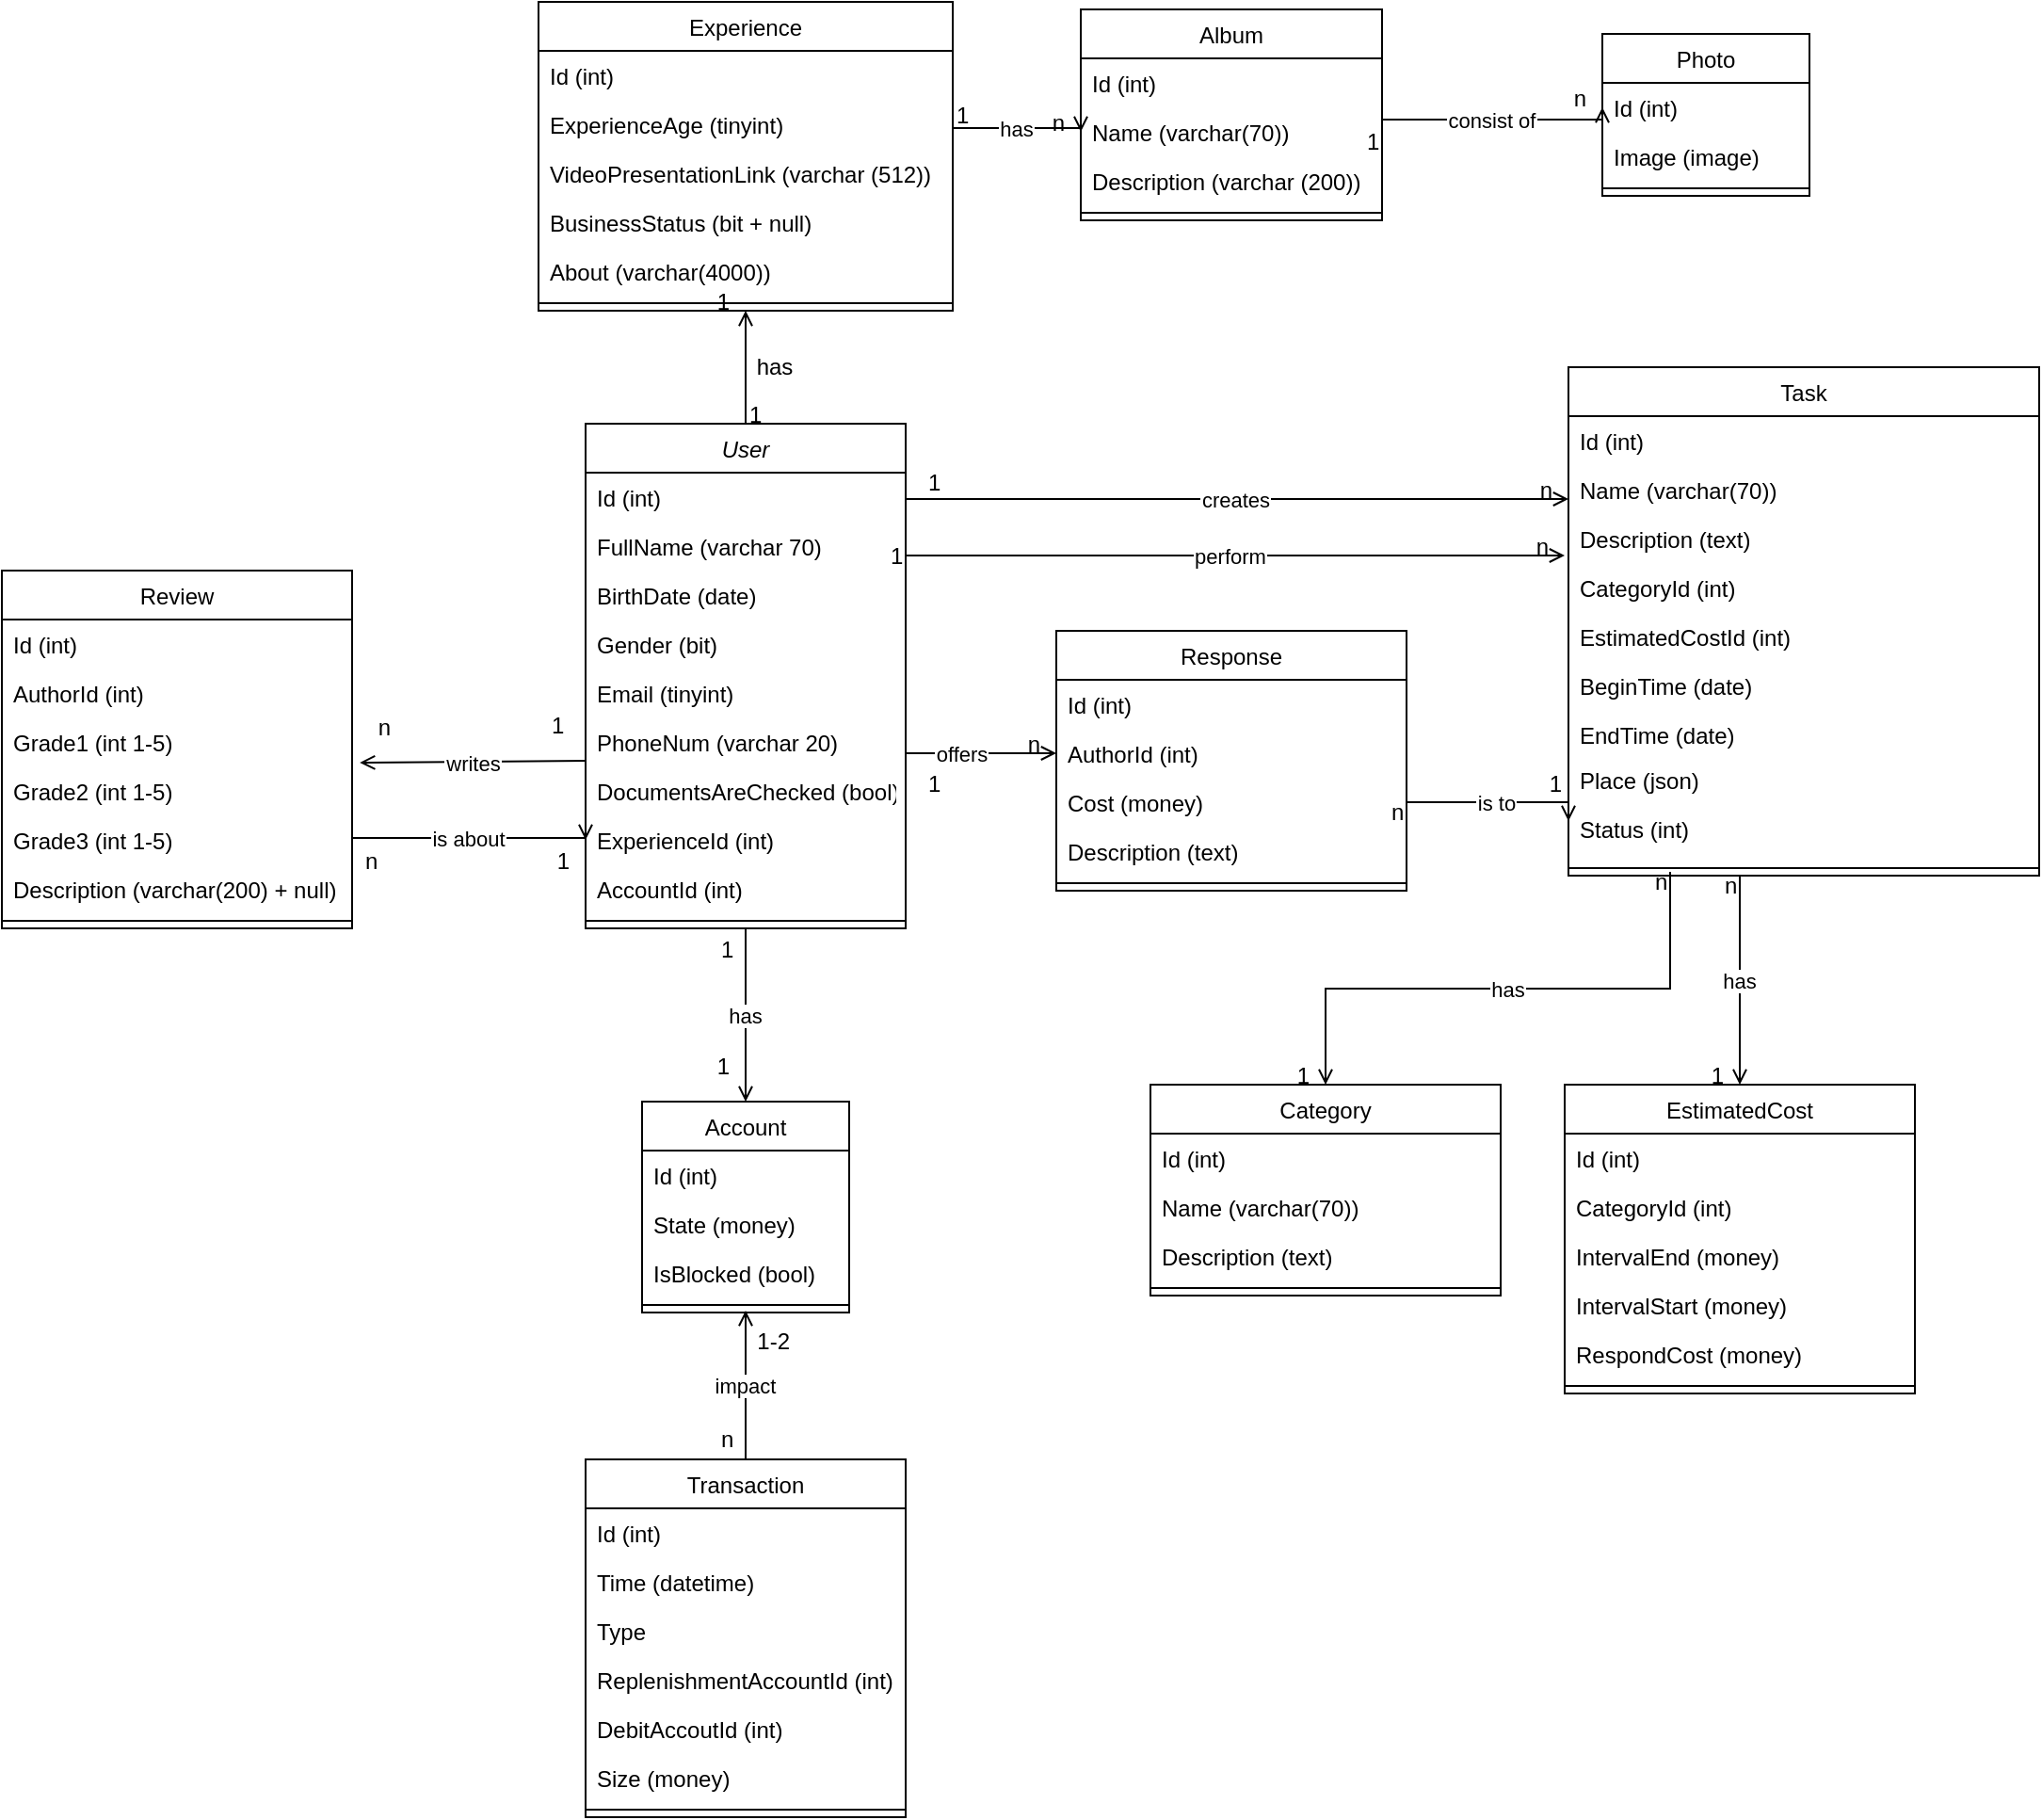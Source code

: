 <mxfile version="20.4.1" type="github">
  <diagram id="C5RBs43oDa-KdzZeNtuy" name="Page-1">
    <mxGraphModel dx="1536" dy="773" grid="1" gridSize="10" guides="1" tooltips="1" connect="1" arrows="1" fold="1" page="1" pageScale="1" pageWidth="827" pageHeight="1169" math="0" shadow="0">
      <root>
        <mxCell id="WIyWlLk6GJQsqaUBKTNV-0" />
        <mxCell id="WIyWlLk6GJQsqaUBKTNV-1" parent="WIyWlLk6GJQsqaUBKTNV-0" />
        <mxCell id="zkfFHV4jXpPFQw0GAbJ--0" value="User" style="swimlane;fontStyle=2;align=center;verticalAlign=top;childLayout=stackLayout;horizontal=1;startSize=26;horizontalStack=0;resizeParent=1;resizeLast=0;collapsible=1;marginBottom=0;rounded=0;shadow=0;strokeWidth=1;" parent="WIyWlLk6GJQsqaUBKTNV-1" vertex="1">
          <mxGeometry x="20" y="260" width="170" height="268" as="geometry">
            <mxRectangle x="230" y="140" width="160" height="26" as="alternateBounds" />
          </mxGeometry>
        </mxCell>
        <mxCell id="9b4lhwUTX39YM-FcfUFE-17" value="Id (int)" style="text;align=left;verticalAlign=top;spacingLeft=4;spacingRight=4;overflow=hidden;rotatable=0;points=[[0,0.5],[1,0.5]];portConstraint=eastwest;" vertex="1" parent="zkfFHV4jXpPFQw0GAbJ--0">
          <mxGeometry y="26" width="170" height="26" as="geometry" />
        </mxCell>
        <mxCell id="zkfFHV4jXpPFQw0GAbJ--1" value="FullName (varchar 70)" style="text;align=left;verticalAlign=top;spacingLeft=4;spacingRight=4;overflow=hidden;rotatable=0;points=[[0,0.5],[1,0.5]];portConstraint=eastwest;" parent="zkfFHV4jXpPFQw0GAbJ--0" vertex="1">
          <mxGeometry y="52" width="170" height="26" as="geometry" />
        </mxCell>
        <mxCell id="zkfFHV4jXpPFQw0GAbJ--2" value="BirthDate (date)" style="text;align=left;verticalAlign=top;spacingLeft=4;spacingRight=4;overflow=hidden;rotatable=0;points=[[0,0.5],[1,0.5]];portConstraint=eastwest;rounded=0;shadow=0;html=0;" parent="zkfFHV4jXpPFQw0GAbJ--0" vertex="1">
          <mxGeometry y="78" width="170" height="26" as="geometry" />
        </mxCell>
        <mxCell id="9b4lhwUTX39YM-FcfUFE-1" value="Gender (bit)" style="text;align=left;verticalAlign=top;spacingLeft=4;spacingRight=4;overflow=hidden;rotatable=0;points=[[0,0.5],[1,0.5]];portConstraint=eastwest;" vertex="1" parent="zkfFHV4jXpPFQw0GAbJ--0">
          <mxGeometry y="104" width="170" height="26" as="geometry" />
        </mxCell>
        <mxCell id="9b4lhwUTX39YM-FcfUFE-3" value="Email (tinyint)" style="text;align=left;verticalAlign=top;spacingLeft=4;spacingRight=4;overflow=hidden;rotatable=0;points=[[0,0.5],[1,0.5]];portConstraint=eastwest;" vertex="1" parent="zkfFHV4jXpPFQw0GAbJ--0">
          <mxGeometry y="130" width="170" height="26" as="geometry" />
        </mxCell>
        <mxCell id="9b4lhwUTX39YM-FcfUFE-2" value="PhoneNum (varchar 20)" style="text;align=left;verticalAlign=top;spacingLeft=4;spacingRight=4;overflow=hidden;rotatable=0;points=[[0,0.5],[1,0.5]];portConstraint=eastwest;" vertex="1" parent="zkfFHV4jXpPFQw0GAbJ--0">
          <mxGeometry y="156" width="170" height="26" as="geometry" />
        </mxCell>
        <mxCell id="9b4lhwUTX39YM-FcfUFE-0" value="DocumentsAreChecked (bool)" style="text;align=left;verticalAlign=top;spacingLeft=4;spacingRight=4;overflow=hidden;rotatable=0;points=[[0,0.5],[1,0.5]];portConstraint=eastwest;" vertex="1" parent="zkfFHV4jXpPFQw0GAbJ--0">
          <mxGeometry y="182" width="170" height="26" as="geometry" />
        </mxCell>
        <mxCell id="9b4lhwUTX39YM-FcfUFE-96" value="ExperienceId (int)" style="text;align=left;verticalAlign=top;spacingLeft=4;spacingRight=4;overflow=hidden;rotatable=0;points=[[0,0.5],[1,0.5]];portConstraint=eastwest;" vertex="1" parent="zkfFHV4jXpPFQw0GAbJ--0">
          <mxGeometry y="208" width="170" height="26" as="geometry" />
        </mxCell>
        <mxCell id="9b4lhwUTX39YM-FcfUFE-97" value="AccountId (int)" style="text;align=left;verticalAlign=top;spacingLeft=4;spacingRight=4;overflow=hidden;rotatable=0;points=[[0,0.5],[1,0.5]];portConstraint=eastwest;" vertex="1" parent="zkfFHV4jXpPFQw0GAbJ--0">
          <mxGeometry y="234" width="170" height="26" as="geometry" />
        </mxCell>
        <mxCell id="zkfFHV4jXpPFQw0GAbJ--4" value="" style="line;html=1;strokeWidth=1;align=left;verticalAlign=middle;spacingTop=-1;spacingLeft=3;spacingRight=3;rotatable=0;labelPosition=right;points=[];portConstraint=eastwest;" parent="zkfFHV4jXpPFQw0GAbJ--0" vertex="1">
          <mxGeometry y="260" width="170" height="8" as="geometry" />
        </mxCell>
        <mxCell id="zkfFHV4jXpPFQw0GAbJ--17" value="Experience" style="swimlane;fontStyle=0;align=center;verticalAlign=top;childLayout=stackLayout;horizontal=1;startSize=26;horizontalStack=0;resizeParent=1;resizeLast=0;collapsible=1;marginBottom=0;rounded=0;shadow=0;strokeWidth=1;" parent="WIyWlLk6GJQsqaUBKTNV-1" vertex="1">
          <mxGeometry x="-5" y="36" width="220" height="164" as="geometry">
            <mxRectangle x="550" y="140" width="160" height="26" as="alternateBounds" />
          </mxGeometry>
        </mxCell>
        <mxCell id="9b4lhwUTX39YM-FcfUFE-94" value="Id (int)" style="text;align=left;verticalAlign=top;spacingLeft=4;spacingRight=4;overflow=hidden;rotatable=0;points=[[0,0.5],[1,0.5]];portConstraint=eastwest;" vertex="1" parent="zkfFHV4jXpPFQw0GAbJ--17">
          <mxGeometry y="26" width="220" height="26" as="geometry" />
        </mxCell>
        <mxCell id="zkfFHV4jXpPFQw0GAbJ--18" value="ExperienceAge (tinyint)" style="text;align=left;verticalAlign=top;spacingLeft=4;spacingRight=4;overflow=hidden;rotatable=0;points=[[0,0.5],[1,0.5]];portConstraint=eastwest;" parent="zkfFHV4jXpPFQw0GAbJ--17" vertex="1">
          <mxGeometry y="52" width="220" height="26" as="geometry" />
        </mxCell>
        <mxCell id="zkfFHV4jXpPFQw0GAbJ--19" value="VideoPresentationLink (varchar (512))" style="text;align=left;verticalAlign=top;spacingLeft=4;spacingRight=4;overflow=hidden;rotatable=0;points=[[0,0.5],[1,0.5]];portConstraint=eastwest;rounded=0;shadow=0;html=0;" parent="zkfFHV4jXpPFQw0GAbJ--17" vertex="1">
          <mxGeometry y="78" width="220" height="26" as="geometry" />
        </mxCell>
        <mxCell id="zkfFHV4jXpPFQw0GAbJ--20" value="BusinessStatus (bit + null)" style="text;align=left;verticalAlign=top;spacingLeft=4;spacingRight=4;overflow=hidden;rotatable=0;points=[[0,0.5],[1,0.5]];portConstraint=eastwest;rounded=0;shadow=0;html=0;" parent="zkfFHV4jXpPFQw0GAbJ--17" vertex="1">
          <mxGeometry y="104" width="220" height="26" as="geometry" />
        </mxCell>
        <mxCell id="zkfFHV4jXpPFQw0GAbJ--21" value="About (varchar(4000))" style="text;align=left;verticalAlign=top;spacingLeft=4;spacingRight=4;overflow=hidden;rotatable=0;points=[[0,0.5],[1,0.5]];portConstraint=eastwest;rounded=0;shadow=0;html=0;" parent="zkfFHV4jXpPFQw0GAbJ--17" vertex="1">
          <mxGeometry y="130" width="220" height="26" as="geometry" />
        </mxCell>
        <mxCell id="zkfFHV4jXpPFQw0GAbJ--23" value="" style="line;html=1;strokeWidth=1;align=left;verticalAlign=middle;spacingTop=-1;spacingLeft=3;spacingRight=3;rotatable=0;labelPosition=right;points=[];portConstraint=eastwest;" parent="zkfFHV4jXpPFQw0GAbJ--17" vertex="1">
          <mxGeometry y="156" width="220" height="8" as="geometry" />
        </mxCell>
        <mxCell id="zkfFHV4jXpPFQw0GAbJ--26" value="" style="endArrow=open;shadow=0;strokeWidth=1;rounded=0;endFill=1;edgeStyle=elbowEdgeStyle;elbow=vertical;" parent="WIyWlLk6GJQsqaUBKTNV-1" source="zkfFHV4jXpPFQw0GAbJ--0" target="zkfFHV4jXpPFQw0GAbJ--17" edge="1">
          <mxGeometry x="0.5" y="41" relative="1" as="geometry">
            <mxPoint x="380" y="192" as="sourcePoint" />
            <mxPoint x="540" y="192" as="targetPoint" />
            <mxPoint x="-40" y="32" as="offset" />
          </mxGeometry>
        </mxCell>
        <mxCell id="zkfFHV4jXpPFQw0GAbJ--27" value="1" style="resizable=0;align=left;verticalAlign=bottom;labelBackgroundColor=none;fontSize=12;" parent="zkfFHV4jXpPFQw0GAbJ--26" connectable="0" vertex="1">
          <mxGeometry x="-1" relative="1" as="geometry">
            <mxPoint y="4" as="offset" />
          </mxGeometry>
        </mxCell>
        <mxCell id="zkfFHV4jXpPFQw0GAbJ--28" value="1" style="resizable=0;align=right;verticalAlign=bottom;labelBackgroundColor=none;fontSize=12;" parent="zkfFHV4jXpPFQw0GAbJ--26" connectable="0" vertex="1">
          <mxGeometry x="1" relative="1" as="geometry">
            <mxPoint x="-7" y="4" as="offset" />
          </mxGeometry>
        </mxCell>
        <mxCell id="zkfFHV4jXpPFQw0GAbJ--29" value="has" style="text;html=1;resizable=0;points=[];;align=center;verticalAlign=middle;labelBackgroundColor=none;rounded=0;shadow=0;strokeWidth=1;fontSize=12;" parent="zkfFHV4jXpPFQw0GAbJ--26" vertex="1" connectable="0">
          <mxGeometry x="0.5" y="49" relative="1" as="geometry">
            <mxPoint x="64" y="15" as="offset" />
          </mxGeometry>
        </mxCell>
        <mxCell id="9b4lhwUTX39YM-FcfUFE-4" value="Account" style="swimlane;fontStyle=0;align=center;verticalAlign=top;childLayout=stackLayout;horizontal=1;startSize=26;horizontalStack=0;resizeParent=1;resizeLast=0;collapsible=1;marginBottom=0;rounded=0;shadow=0;strokeWidth=1;" vertex="1" parent="WIyWlLk6GJQsqaUBKTNV-1">
          <mxGeometry x="50" y="620" width="110" height="112" as="geometry">
            <mxRectangle x="550" y="140" width="160" height="26" as="alternateBounds" />
          </mxGeometry>
        </mxCell>
        <mxCell id="9b4lhwUTX39YM-FcfUFE-98" value="Id (int)" style="text;align=left;verticalAlign=top;spacingLeft=4;spacingRight=4;overflow=hidden;rotatable=0;points=[[0,0.5],[1,0.5]];portConstraint=eastwest;" vertex="1" parent="9b4lhwUTX39YM-FcfUFE-4">
          <mxGeometry y="26" width="110" height="26" as="geometry" />
        </mxCell>
        <mxCell id="9b4lhwUTX39YM-FcfUFE-5" value="State (money)" style="text;align=left;verticalAlign=top;spacingLeft=4;spacingRight=4;overflow=hidden;rotatable=0;points=[[0,0.5],[1,0.5]];portConstraint=eastwest;" vertex="1" parent="9b4lhwUTX39YM-FcfUFE-4">
          <mxGeometry y="52" width="110" height="26" as="geometry" />
        </mxCell>
        <mxCell id="9b4lhwUTX39YM-FcfUFE-6" value="IsBlocked (bool)" style="text;align=left;verticalAlign=top;spacingLeft=4;spacingRight=4;overflow=hidden;rotatable=0;points=[[0,0.5],[1,0.5]];portConstraint=eastwest;rounded=0;shadow=0;html=0;" vertex="1" parent="9b4lhwUTX39YM-FcfUFE-4">
          <mxGeometry y="78" width="110" height="26" as="geometry" />
        </mxCell>
        <mxCell id="9b4lhwUTX39YM-FcfUFE-9" value="" style="line;html=1;strokeWidth=1;align=left;verticalAlign=middle;spacingTop=-1;spacingLeft=3;spacingRight=3;rotatable=0;labelPosition=right;points=[];portConstraint=eastwest;" vertex="1" parent="9b4lhwUTX39YM-FcfUFE-4">
          <mxGeometry y="104" width="110" height="8" as="geometry" />
        </mxCell>
        <mxCell id="9b4lhwUTX39YM-FcfUFE-10" value="Transaction" style="swimlane;fontStyle=0;align=center;verticalAlign=top;childLayout=stackLayout;horizontal=1;startSize=26;horizontalStack=0;resizeParent=1;resizeLast=0;collapsible=1;marginBottom=0;rounded=0;shadow=0;strokeWidth=1;" vertex="1" parent="WIyWlLk6GJQsqaUBKTNV-1">
          <mxGeometry x="20" y="810" width="170" height="190" as="geometry">
            <mxRectangle x="550" y="140" width="160" height="26" as="alternateBounds" />
          </mxGeometry>
        </mxCell>
        <mxCell id="9b4lhwUTX39YM-FcfUFE-99" value="Id (int)" style="text;align=left;verticalAlign=top;spacingLeft=4;spacingRight=4;overflow=hidden;rotatable=0;points=[[0,0.5],[1,0.5]];portConstraint=eastwest;" vertex="1" parent="9b4lhwUTX39YM-FcfUFE-10">
          <mxGeometry y="26" width="170" height="26" as="geometry" />
        </mxCell>
        <mxCell id="9b4lhwUTX39YM-FcfUFE-11" value="Time (datetime)" style="text;align=left;verticalAlign=top;spacingLeft=4;spacingRight=4;overflow=hidden;rotatable=0;points=[[0,0.5],[1,0.5]];portConstraint=eastwest;" vertex="1" parent="9b4lhwUTX39YM-FcfUFE-10">
          <mxGeometry y="52" width="170" height="26" as="geometry" />
        </mxCell>
        <mxCell id="9b4lhwUTX39YM-FcfUFE-12" value="Type" style="text;align=left;verticalAlign=top;spacingLeft=4;spacingRight=4;overflow=hidden;rotatable=0;points=[[0,0.5],[1,0.5]];portConstraint=eastwest;rounded=0;shadow=0;html=0;" vertex="1" parent="9b4lhwUTX39YM-FcfUFE-10">
          <mxGeometry y="78" width="170" height="26" as="geometry" />
        </mxCell>
        <mxCell id="9b4lhwUTX39YM-FcfUFE-16" value="ReplenishmentAccountId (int)" style="text;align=left;verticalAlign=top;spacingLeft=4;spacingRight=4;overflow=hidden;rotatable=0;points=[[0,0.5],[1,0.5]];portConstraint=eastwest;" vertex="1" parent="9b4lhwUTX39YM-FcfUFE-10">
          <mxGeometry y="104" width="170" height="26" as="geometry" />
        </mxCell>
        <mxCell id="9b4lhwUTX39YM-FcfUFE-15" value="DebitAccoutId (int)" style="text;align=left;verticalAlign=top;spacingLeft=4;spacingRight=4;overflow=hidden;rotatable=0;points=[[0,0.5],[1,0.5]];portConstraint=eastwest;" vertex="1" parent="9b4lhwUTX39YM-FcfUFE-10">
          <mxGeometry y="130" width="170" height="26" as="geometry" />
        </mxCell>
        <mxCell id="9b4lhwUTX39YM-FcfUFE-14" value="Size (money)" style="text;align=left;verticalAlign=top;spacingLeft=4;spacingRight=4;overflow=hidden;rotatable=0;points=[[0,0.5],[1,0.5]];portConstraint=eastwest;" vertex="1" parent="9b4lhwUTX39YM-FcfUFE-10">
          <mxGeometry y="156" width="170" height="26" as="geometry" />
        </mxCell>
        <mxCell id="9b4lhwUTX39YM-FcfUFE-13" value="" style="line;html=1;strokeWidth=1;align=left;verticalAlign=middle;spacingTop=-1;spacingLeft=3;spacingRight=3;rotatable=0;labelPosition=right;points=[];portConstraint=eastwest;" vertex="1" parent="9b4lhwUTX39YM-FcfUFE-10">
          <mxGeometry y="182" width="170" height="8" as="geometry" />
        </mxCell>
        <mxCell id="9b4lhwUTX39YM-FcfUFE-19" value="Album" style="swimlane;fontStyle=0;align=center;verticalAlign=top;childLayout=stackLayout;horizontal=1;startSize=26;horizontalStack=0;resizeParent=1;resizeLast=0;collapsible=1;marginBottom=0;rounded=0;shadow=0;strokeWidth=1;" vertex="1" parent="WIyWlLk6GJQsqaUBKTNV-1">
          <mxGeometry x="283" y="40" width="160" height="112" as="geometry">
            <mxRectangle x="550" y="140" width="160" height="26" as="alternateBounds" />
          </mxGeometry>
        </mxCell>
        <mxCell id="9b4lhwUTX39YM-FcfUFE-101" value="Id (int)" style="text;align=left;verticalAlign=top;spacingLeft=4;spacingRight=4;overflow=hidden;rotatable=0;points=[[0,0.5],[1,0.5]];portConstraint=eastwest;" vertex="1" parent="9b4lhwUTX39YM-FcfUFE-19">
          <mxGeometry y="26" width="160" height="26" as="geometry" />
        </mxCell>
        <mxCell id="9b4lhwUTX39YM-FcfUFE-20" value="Name (varchar(70))" style="text;align=left;verticalAlign=top;spacingLeft=4;spacingRight=4;overflow=hidden;rotatable=0;points=[[0,0.5],[1,0.5]];portConstraint=eastwest;" vertex="1" parent="9b4lhwUTX39YM-FcfUFE-19">
          <mxGeometry y="52" width="160" height="26" as="geometry" />
        </mxCell>
        <mxCell id="9b4lhwUTX39YM-FcfUFE-21" value="Description (varchar (200))" style="text;align=left;verticalAlign=top;spacingLeft=4;spacingRight=4;overflow=hidden;rotatable=0;points=[[0,0.5],[1,0.5]];portConstraint=eastwest;rounded=0;shadow=0;html=0;" vertex="1" parent="9b4lhwUTX39YM-FcfUFE-19">
          <mxGeometry y="78" width="160" height="26" as="geometry" />
        </mxCell>
        <mxCell id="9b4lhwUTX39YM-FcfUFE-22" value="" style="line;html=1;strokeWidth=1;align=left;verticalAlign=middle;spacingTop=-1;spacingLeft=3;spacingRight=3;rotatable=0;labelPosition=right;points=[];portConstraint=eastwest;" vertex="1" parent="9b4lhwUTX39YM-FcfUFE-19">
          <mxGeometry y="104" width="160" height="8" as="geometry" />
        </mxCell>
        <mxCell id="9b4lhwUTX39YM-FcfUFE-24" value="Photo" style="swimlane;fontStyle=0;align=center;verticalAlign=top;childLayout=stackLayout;horizontal=1;startSize=26;horizontalStack=0;resizeParent=1;resizeLast=0;collapsible=1;marginBottom=0;rounded=0;shadow=0;strokeWidth=1;" vertex="1" parent="WIyWlLk6GJQsqaUBKTNV-1">
          <mxGeometry x="560" y="53" width="110" height="86" as="geometry">
            <mxRectangle x="570" y="140" width="160" height="26" as="alternateBounds" />
          </mxGeometry>
        </mxCell>
        <mxCell id="9b4lhwUTX39YM-FcfUFE-102" value="Id (int)" style="text;align=left;verticalAlign=top;spacingLeft=4;spacingRight=4;overflow=hidden;rotatable=0;points=[[0,0.5],[1,0.5]];portConstraint=eastwest;" vertex="1" parent="9b4lhwUTX39YM-FcfUFE-24">
          <mxGeometry y="26" width="110" height="26" as="geometry" />
        </mxCell>
        <mxCell id="9b4lhwUTX39YM-FcfUFE-25" value="Image (image)" style="text;align=left;verticalAlign=top;spacingLeft=4;spacingRight=4;overflow=hidden;rotatable=0;points=[[0,0.5],[1,0.5]];portConstraint=eastwest;" vertex="1" parent="9b4lhwUTX39YM-FcfUFE-24">
          <mxGeometry y="52" width="110" height="26" as="geometry" />
        </mxCell>
        <mxCell id="9b4lhwUTX39YM-FcfUFE-27" value="" style="line;html=1;strokeWidth=1;align=left;verticalAlign=middle;spacingTop=-1;spacingLeft=3;spacingRight=3;rotatable=0;labelPosition=right;points=[];portConstraint=eastwest;" vertex="1" parent="9b4lhwUTX39YM-FcfUFE-24">
          <mxGeometry y="78" width="110" height="8" as="geometry" />
        </mxCell>
        <mxCell id="9b4lhwUTX39YM-FcfUFE-33" value="has" style="endArrow=open;shadow=0;strokeWidth=1;rounded=0;endFill=1;edgeStyle=elbowEdgeStyle;elbow=vertical;exitX=0.5;exitY=1;exitDx=0;exitDy=0;entryX=0.5;entryY=0;entryDx=0;entryDy=0;" edge="1" parent="WIyWlLk6GJQsqaUBKTNV-1" source="zkfFHV4jXpPFQw0GAbJ--0" target="9b4lhwUTX39YM-FcfUFE-4">
          <mxGeometry relative="1" as="geometry">
            <mxPoint x="190" y="250" as="sourcePoint" />
            <mxPoint x="270" y="250" as="targetPoint" />
            <mxPoint as="offset" />
          </mxGeometry>
        </mxCell>
        <mxCell id="9b4lhwUTX39YM-FcfUFE-34" value="1" style="resizable=0;align=left;verticalAlign=bottom;labelBackgroundColor=none;fontSize=12;" connectable="0" vertex="1" parent="9b4lhwUTX39YM-FcfUFE-33">
          <mxGeometry x="-1" relative="1" as="geometry">
            <mxPoint x="-15" y="20" as="offset" />
          </mxGeometry>
        </mxCell>
        <mxCell id="9b4lhwUTX39YM-FcfUFE-35" value="1" style="resizable=0;align=right;verticalAlign=bottom;labelBackgroundColor=none;fontSize=12;" connectable="0" vertex="1" parent="9b4lhwUTX39YM-FcfUFE-33">
          <mxGeometry x="1" relative="1" as="geometry">
            <mxPoint x="-7" y="-10" as="offset" />
          </mxGeometry>
        </mxCell>
        <mxCell id="9b4lhwUTX39YM-FcfUFE-38" value="impact" style="endArrow=open;shadow=0;strokeWidth=1;rounded=0;endFill=1;edgeStyle=elbowEdgeStyle;elbow=vertical;exitX=0.5;exitY=0;exitDx=0;exitDy=0;entryX=0.5;entryY=0.875;entryDx=0;entryDy=0;entryPerimeter=0;" edge="1" parent="WIyWlLk6GJQsqaUBKTNV-1" source="9b4lhwUTX39YM-FcfUFE-10" target="9b4lhwUTX39YM-FcfUFE-9">
          <mxGeometry relative="1" as="geometry">
            <mxPoint x="370" y="280" as="sourcePoint" />
            <mxPoint x="340" y="360" as="targetPoint" />
            <mxPoint as="offset" />
          </mxGeometry>
        </mxCell>
        <mxCell id="9b4lhwUTX39YM-FcfUFE-39" value="n" style="resizable=0;align=left;verticalAlign=bottom;labelBackgroundColor=none;fontSize=12;" connectable="0" vertex="1" parent="9b4lhwUTX39YM-FcfUFE-38">
          <mxGeometry x="-1" relative="1" as="geometry">
            <mxPoint x="-15" y="-2" as="offset" />
          </mxGeometry>
        </mxCell>
        <mxCell id="9b4lhwUTX39YM-FcfUFE-40" value="1-2" style="resizable=0;align=right;verticalAlign=bottom;labelBackgroundColor=none;fontSize=12;" connectable="0" vertex="1" parent="9b4lhwUTX39YM-FcfUFE-38">
          <mxGeometry x="1" relative="1" as="geometry">
            <mxPoint x="25" y="25" as="offset" />
          </mxGeometry>
        </mxCell>
        <mxCell id="9b4lhwUTX39YM-FcfUFE-43" value="has" style="endArrow=open;shadow=0;strokeWidth=1;rounded=0;endFill=1;edgeStyle=elbowEdgeStyle;elbow=vertical;entryX=0;entryY=0.5;entryDx=0;entryDy=0;exitX=1;exitY=0.5;exitDx=0;exitDy=0;" edge="1" parent="WIyWlLk6GJQsqaUBKTNV-1" source="zkfFHV4jXpPFQw0GAbJ--18" target="9b4lhwUTX39YM-FcfUFE-20">
          <mxGeometry relative="1" as="geometry">
            <mxPoint x="490" y="180" as="sourcePoint" />
            <mxPoint x="500" y="340" as="targetPoint" />
            <mxPoint as="offset" />
          </mxGeometry>
        </mxCell>
        <mxCell id="9b4lhwUTX39YM-FcfUFE-44" value="1" style="resizable=0;align=left;verticalAlign=bottom;labelBackgroundColor=none;fontSize=12;" connectable="0" vertex="1" parent="9b4lhwUTX39YM-FcfUFE-43">
          <mxGeometry x="-1" relative="1" as="geometry">
            <mxPoint y="4" as="offset" />
          </mxGeometry>
        </mxCell>
        <mxCell id="9b4lhwUTX39YM-FcfUFE-45" value="n" style="resizable=0;align=right;verticalAlign=bottom;labelBackgroundColor=none;fontSize=12;" connectable="0" vertex="1" parent="9b4lhwUTX39YM-FcfUFE-43">
          <mxGeometry x="1" relative="1" as="geometry">
            <mxPoint x="-7" y="4" as="offset" />
          </mxGeometry>
        </mxCell>
        <mxCell id="9b4lhwUTX39YM-FcfUFE-49" value="consist of" style="endArrow=open;shadow=0;strokeWidth=1;rounded=0;endFill=1;edgeStyle=elbowEdgeStyle;elbow=vertical;exitX=1;exitY=0.5;exitDx=0;exitDy=0;entryX=0;entryY=0.5;entryDx=0;entryDy=0;" edge="1" parent="WIyWlLk6GJQsqaUBKTNV-1" source="9b4lhwUTX39YM-FcfUFE-20" target="9b4lhwUTX39YM-FcfUFE-102">
          <mxGeometry relative="1" as="geometry">
            <mxPoint x="470" y="240" as="sourcePoint" />
            <mxPoint x="440" y="320" as="targetPoint" />
            <mxPoint as="offset" />
          </mxGeometry>
        </mxCell>
        <mxCell id="9b4lhwUTX39YM-FcfUFE-50" value="1" style="resizable=0;align=left;verticalAlign=bottom;labelBackgroundColor=none;fontSize=12;" connectable="0" vertex="1" parent="9b4lhwUTX39YM-FcfUFE-49">
          <mxGeometry x="-1" relative="1" as="geometry">
            <mxPoint x="-10" y="14" as="offset" />
          </mxGeometry>
        </mxCell>
        <mxCell id="9b4lhwUTX39YM-FcfUFE-51" value="n" style="resizable=0;align=right;verticalAlign=bottom;labelBackgroundColor=none;fontSize=12;" connectable="0" vertex="1" parent="9b4lhwUTX39YM-FcfUFE-49">
          <mxGeometry x="1" relative="1" as="geometry">
            <mxPoint x="-7" y="4" as="offset" />
          </mxGeometry>
        </mxCell>
        <mxCell id="9b4lhwUTX39YM-FcfUFE-54" value="Review" style="swimlane;fontStyle=0;align=center;verticalAlign=top;childLayout=stackLayout;horizontal=1;startSize=26;horizontalStack=0;resizeParent=1;resizeLast=0;collapsible=1;marginBottom=0;rounded=0;shadow=0;strokeWidth=1;" vertex="1" parent="WIyWlLk6GJQsqaUBKTNV-1">
          <mxGeometry x="-290" y="338" width="186" height="190" as="geometry">
            <mxRectangle x="570" y="140" width="160" height="26" as="alternateBounds" />
          </mxGeometry>
        </mxCell>
        <mxCell id="9b4lhwUTX39YM-FcfUFE-100" value="Id (int)" style="text;align=left;verticalAlign=top;spacingLeft=4;spacingRight=4;overflow=hidden;rotatable=0;points=[[0,0.5],[1,0.5]];portConstraint=eastwest;" vertex="1" parent="9b4lhwUTX39YM-FcfUFE-54">
          <mxGeometry y="26" width="186" height="26" as="geometry" />
        </mxCell>
        <mxCell id="9b4lhwUTX39YM-FcfUFE-86" value="AuthorId (int)" style="text;align=left;verticalAlign=top;spacingLeft=4;spacingRight=4;overflow=hidden;rotatable=0;points=[[0,0.5],[1,0.5]];portConstraint=eastwest;" vertex="1" parent="9b4lhwUTX39YM-FcfUFE-54">
          <mxGeometry y="52" width="186" height="26" as="geometry" />
        </mxCell>
        <mxCell id="9b4lhwUTX39YM-FcfUFE-57" value="Grade1 (int 1-5)" style="text;align=left;verticalAlign=top;spacingLeft=4;spacingRight=4;overflow=hidden;rotatable=0;points=[[0,0.5],[1,0.5]];portConstraint=eastwest;" vertex="1" parent="9b4lhwUTX39YM-FcfUFE-54">
          <mxGeometry y="78" width="186" height="26" as="geometry" />
        </mxCell>
        <mxCell id="9b4lhwUTX39YM-FcfUFE-59" value="Grade2 (int 1-5)" style="text;align=left;verticalAlign=top;spacingLeft=4;spacingRight=4;overflow=hidden;rotatable=0;points=[[0,0.5],[1,0.5]];portConstraint=eastwest;" vertex="1" parent="9b4lhwUTX39YM-FcfUFE-54">
          <mxGeometry y="104" width="186" height="26" as="geometry" />
        </mxCell>
        <mxCell id="9b4lhwUTX39YM-FcfUFE-58" value="Grade3 (int 1-5)" style="text;align=left;verticalAlign=top;spacingLeft=4;spacingRight=4;overflow=hidden;rotatable=0;points=[[0,0.5],[1,0.5]];portConstraint=eastwest;" vertex="1" parent="9b4lhwUTX39YM-FcfUFE-54">
          <mxGeometry y="130" width="186" height="26" as="geometry" />
        </mxCell>
        <mxCell id="9b4lhwUTX39YM-FcfUFE-60" value="Description (varchar(200) + null)" style="text;align=left;verticalAlign=top;spacingLeft=4;spacingRight=4;overflow=hidden;rotatable=0;points=[[0,0.5],[1,0.5]];portConstraint=eastwest;" vertex="1" parent="9b4lhwUTX39YM-FcfUFE-54">
          <mxGeometry y="156" width="186" height="26" as="geometry" />
        </mxCell>
        <mxCell id="9b4lhwUTX39YM-FcfUFE-56" value="" style="line;html=1;strokeWidth=1;align=left;verticalAlign=middle;spacingTop=-1;spacingLeft=3;spacingRight=3;rotatable=0;labelPosition=right;points=[];portConstraint=eastwest;" vertex="1" parent="9b4lhwUTX39YM-FcfUFE-54">
          <mxGeometry y="182" width="186" height="8" as="geometry" />
        </mxCell>
        <mxCell id="9b4lhwUTX39YM-FcfUFE-62" value="writes" style="endArrow=open;shadow=0;strokeWidth=1;rounded=0;endFill=1;edgeStyle=elbowEdgeStyle;elbow=vertical;entryX=1.022;entryY=-0.077;entryDx=0;entryDy=0;entryPerimeter=0;exitX=0;exitY=-0.115;exitDx=0;exitDy=0;exitPerimeter=0;" edge="1" parent="WIyWlLk6GJQsqaUBKTNV-1" source="9b4lhwUTX39YM-FcfUFE-0" target="9b4lhwUTX39YM-FcfUFE-59">
          <mxGeometry relative="1" as="geometry">
            <mxPoint y="450" as="sourcePoint" />
            <mxPoint x="382.5" y="260" as="targetPoint" />
            <mxPoint as="offset" />
            <Array as="points">
              <mxPoint x="-10" y="440" />
              <mxPoint y="510" />
              <mxPoint x="350" y="250" />
              <mxPoint x="250" y="230" />
              <mxPoint x="360" y="220" />
              <mxPoint x="350" y="190" />
              <mxPoint x="300" y="190" />
              <mxPoint x="280" y="163" />
            </Array>
          </mxGeometry>
        </mxCell>
        <mxCell id="9b4lhwUTX39YM-FcfUFE-63" value="1" style="resizable=0;align=left;verticalAlign=bottom;labelBackgroundColor=none;fontSize=12;" connectable="0" vertex="1" parent="9b4lhwUTX39YM-FcfUFE-62">
          <mxGeometry x="-1" relative="1" as="geometry">
            <mxPoint x="-20" y="-10" as="offset" />
          </mxGeometry>
        </mxCell>
        <mxCell id="9b4lhwUTX39YM-FcfUFE-64" value="n" style="resizable=0;align=right;verticalAlign=bottom;labelBackgroundColor=none;fontSize=12;" connectable="0" vertex="1" parent="9b4lhwUTX39YM-FcfUFE-62">
          <mxGeometry x="1" relative="1" as="geometry">
            <mxPoint x="18" y="-10" as="offset" />
          </mxGeometry>
        </mxCell>
        <mxCell id="9b4lhwUTX39YM-FcfUFE-65" value="is about" style="endArrow=open;shadow=0;strokeWidth=1;rounded=0;endFill=1;edgeStyle=elbowEdgeStyle;elbow=vertical;entryX=0;entryY=0.5;entryDx=0;entryDy=0;exitX=1;exitY=0.5;exitDx=0;exitDy=0;" edge="1" parent="WIyWlLk6GJQsqaUBKTNV-1" source="9b4lhwUTX39YM-FcfUFE-58" target="9b4lhwUTX39YM-FcfUFE-96">
          <mxGeometry relative="1" as="geometry">
            <mxPoint x="-110" y="481" as="sourcePoint" />
            <mxPoint x="-10" y="510" as="targetPoint" />
            <mxPoint as="offset" />
            <Array as="points">
              <mxPoint x="-20" y="480" />
              <mxPoint x="-10" y="490" />
              <mxPoint x="-40" y="570" />
              <mxPoint x="-50" y="530" />
              <mxPoint x="230" y="270" />
              <mxPoint x="230" y="260" />
              <mxPoint x="320" y="280" />
              <mxPoint x="310" y="250" />
              <mxPoint x="220" y="230" />
              <mxPoint x="350" y="200" />
              <mxPoint x="300" y="200" />
              <mxPoint x="280" y="173" />
            </Array>
          </mxGeometry>
        </mxCell>
        <mxCell id="9b4lhwUTX39YM-FcfUFE-66" value="n" style="resizable=0;align=left;verticalAlign=bottom;labelBackgroundColor=none;fontSize=12;" connectable="0" vertex="1" parent="9b4lhwUTX39YM-FcfUFE-65">
          <mxGeometry x="-1" relative="1" as="geometry">
            <mxPoint x="5" y="20" as="offset" />
          </mxGeometry>
        </mxCell>
        <mxCell id="9b4lhwUTX39YM-FcfUFE-67" value="1" style="resizable=0;align=right;verticalAlign=bottom;labelBackgroundColor=none;fontSize=12;" connectable="0" vertex="1" parent="9b4lhwUTX39YM-FcfUFE-65">
          <mxGeometry x="1" relative="1" as="geometry">
            <mxPoint x="-7" y="20" as="offset" />
          </mxGeometry>
        </mxCell>
        <mxCell id="9b4lhwUTX39YM-FcfUFE-68" value="Task" style="swimlane;fontStyle=0;align=center;verticalAlign=top;childLayout=stackLayout;horizontal=1;startSize=26;horizontalStack=0;resizeParent=1;resizeLast=0;collapsible=1;marginBottom=0;rounded=0;shadow=0;strokeWidth=1;" vertex="1" parent="WIyWlLk6GJQsqaUBKTNV-1">
          <mxGeometry x="542" y="230" width="250" height="270" as="geometry">
            <mxRectangle x="570" y="140" width="160" height="26" as="alternateBounds" />
          </mxGeometry>
        </mxCell>
        <mxCell id="9b4lhwUTX39YM-FcfUFE-103" value="Id (int)" style="text;align=left;verticalAlign=top;spacingLeft=4;spacingRight=4;overflow=hidden;rotatable=0;points=[[0,0.5],[1,0.5]];portConstraint=eastwest;" vertex="1" parent="9b4lhwUTX39YM-FcfUFE-68">
          <mxGeometry y="26" width="250" height="26" as="geometry" />
        </mxCell>
        <mxCell id="9b4lhwUTX39YM-FcfUFE-69" value="Name (varchar(70))" style="text;align=left;verticalAlign=top;spacingLeft=4;spacingRight=4;overflow=hidden;rotatable=0;points=[[0,0.5],[1,0.5]];portConstraint=eastwest;" vertex="1" parent="9b4lhwUTX39YM-FcfUFE-68">
          <mxGeometry y="52" width="250" height="26" as="geometry" />
        </mxCell>
        <mxCell id="9b4lhwUTX39YM-FcfUFE-70" value="Description (text)" style="text;align=left;verticalAlign=top;spacingLeft=4;spacingRight=4;overflow=hidden;rotatable=0;points=[[0,0.5],[1,0.5]];portConstraint=eastwest;" vertex="1" parent="9b4lhwUTX39YM-FcfUFE-68">
          <mxGeometry y="78" width="250" height="26" as="geometry" />
        </mxCell>
        <mxCell id="9b4lhwUTX39YM-FcfUFE-71" value="CategoryId (int)" style="text;align=left;verticalAlign=top;spacingLeft=4;spacingRight=4;overflow=hidden;rotatable=0;points=[[0,0.5],[1,0.5]];portConstraint=eastwest;" vertex="1" parent="9b4lhwUTX39YM-FcfUFE-68">
          <mxGeometry y="104" width="250" height="26" as="geometry" />
        </mxCell>
        <mxCell id="9b4lhwUTX39YM-FcfUFE-105" value="EstimatedCostId (int)" style="text;align=left;verticalAlign=top;spacingLeft=4;spacingRight=4;overflow=hidden;rotatable=0;points=[[0,0.5],[1,0.5]];portConstraint=eastwest;" vertex="1" parent="9b4lhwUTX39YM-FcfUFE-68">
          <mxGeometry y="130" width="250" height="26" as="geometry" />
        </mxCell>
        <mxCell id="9b4lhwUTX39YM-FcfUFE-72" value="BeginTime (date)" style="text;align=left;verticalAlign=top;spacingLeft=4;spacingRight=4;overflow=hidden;rotatable=0;points=[[0,0.5],[1,0.5]];portConstraint=eastwest;" vertex="1" parent="9b4lhwUTX39YM-FcfUFE-68">
          <mxGeometry y="156" width="250" height="26" as="geometry" />
        </mxCell>
        <mxCell id="9b4lhwUTX39YM-FcfUFE-108" value="EndTime (date)" style="text;align=left;verticalAlign=top;spacingLeft=4;spacingRight=4;overflow=hidden;rotatable=0;points=[[0,0.5],[1,0.5]];portConstraint=eastwest;" vertex="1" parent="9b4lhwUTX39YM-FcfUFE-68">
          <mxGeometry y="182" width="250" height="24" as="geometry" />
        </mxCell>
        <mxCell id="9b4lhwUTX39YM-FcfUFE-104" value="Place (json)" style="text;align=left;verticalAlign=top;spacingLeft=4;spacingRight=4;overflow=hidden;rotatable=0;points=[[0,0.5],[1,0.5]];portConstraint=eastwest;" vertex="1" parent="9b4lhwUTX39YM-FcfUFE-68">
          <mxGeometry y="206" width="250" height="26" as="geometry" />
        </mxCell>
        <mxCell id="9b4lhwUTX39YM-FcfUFE-134" value="Status (int)" style="text;align=left;verticalAlign=top;spacingLeft=4;spacingRight=4;overflow=hidden;rotatable=0;points=[[0,0.5],[1,0.5]];portConstraint=eastwest;" vertex="1" parent="9b4lhwUTX39YM-FcfUFE-68">
          <mxGeometry y="232" width="250" height="30" as="geometry" />
        </mxCell>
        <mxCell id="9b4lhwUTX39YM-FcfUFE-73" value="" style="line;html=1;strokeWidth=1;align=left;verticalAlign=middle;spacingTop=-1;spacingLeft=3;spacingRight=3;rotatable=0;labelPosition=right;points=[];portConstraint=eastwest;" vertex="1" parent="9b4lhwUTX39YM-FcfUFE-68">
          <mxGeometry y="262" width="250" height="8" as="geometry" />
        </mxCell>
        <mxCell id="9b4lhwUTX39YM-FcfUFE-87" value="Category" style="swimlane;fontStyle=0;align=center;verticalAlign=top;childLayout=stackLayout;horizontal=1;startSize=26;horizontalStack=0;resizeParent=1;resizeLast=0;collapsible=1;marginBottom=0;rounded=0;shadow=0;strokeWidth=1;" vertex="1" parent="WIyWlLk6GJQsqaUBKTNV-1">
          <mxGeometry x="320" y="611" width="186" height="112" as="geometry">
            <mxRectangle x="570" y="140" width="160" height="26" as="alternateBounds" />
          </mxGeometry>
        </mxCell>
        <mxCell id="9b4lhwUTX39YM-FcfUFE-107" value="Id (int)" style="text;align=left;verticalAlign=top;spacingLeft=4;spacingRight=4;overflow=hidden;rotatable=0;points=[[0,0.5],[1,0.5]];portConstraint=eastwest;" vertex="1" parent="9b4lhwUTX39YM-FcfUFE-87">
          <mxGeometry y="26" width="186" height="26" as="geometry" />
        </mxCell>
        <mxCell id="9b4lhwUTX39YM-FcfUFE-88" value="Name (varchar(70))" style="text;align=left;verticalAlign=top;spacingLeft=4;spacingRight=4;overflow=hidden;rotatable=0;points=[[0,0.5],[1,0.5]];portConstraint=eastwest;" vertex="1" parent="9b4lhwUTX39YM-FcfUFE-87">
          <mxGeometry y="52" width="186" height="26" as="geometry" />
        </mxCell>
        <mxCell id="9b4lhwUTX39YM-FcfUFE-89" value="Description (text)" style="text;align=left;verticalAlign=top;spacingLeft=4;spacingRight=4;overflow=hidden;rotatable=0;points=[[0,0.5],[1,0.5]];portConstraint=eastwest;" vertex="1" parent="9b4lhwUTX39YM-FcfUFE-87">
          <mxGeometry y="78" width="186" height="26" as="geometry" />
        </mxCell>
        <mxCell id="9b4lhwUTX39YM-FcfUFE-92" value="" style="line;html=1;strokeWidth=1;align=left;verticalAlign=middle;spacingTop=-1;spacingLeft=3;spacingRight=3;rotatable=0;labelPosition=right;points=[];portConstraint=eastwest;" vertex="1" parent="9b4lhwUTX39YM-FcfUFE-87">
          <mxGeometry y="104" width="186" height="8" as="geometry" />
        </mxCell>
        <mxCell id="9b4lhwUTX39YM-FcfUFE-110" value="EstimatedCost" style="swimlane;fontStyle=0;align=center;verticalAlign=top;childLayout=stackLayout;horizontal=1;startSize=26;horizontalStack=0;resizeParent=1;resizeLast=0;collapsible=1;marginBottom=0;rounded=0;shadow=0;strokeWidth=1;" vertex="1" parent="WIyWlLk6GJQsqaUBKTNV-1">
          <mxGeometry x="540" y="611" width="186" height="164" as="geometry">
            <mxRectangle x="570" y="140" width="160" height="26" as="alternateBounds" />
          </mxGeometry>
        </mxCell>
        <mxCell id="9b4lhwUTX39YM-FcfUFE-111" value="Id (int)" style="text;align=left;verticalAlign=top;spacingLeft=4;spacingRight=4;overflow=hidden;rotatable=0;points=[[0,0.5],[1,0.5]];portConstraint=eastwest;" vertex="1" parent="9b4lhwUTX39YM-FcfUFE-110">
          <mxGeometry y="26" width="186" height="26" as="geometry" />
        </mxCell>
        <mxCell id="9b4lhwUTX39YM-FcfUFE-141" value="CategoryId (int)" style="text;align=left;verticalAlign=top;spacingLeft=4;spacingRight=4;overflow=hidden;rotatable=0;points=[[0,0.5],[1,0.5]];portConstraint=eastwest;" vertex="1" parent="9b4lhwUTX39YM-FcfUFE-110">
          <mxGeometry y="52" width="186" height="26" as="geometry" />
        </mxCell>
        <mxCell id="9b4lhwUTX39YM-FcfUFE-112" value="IntervalEnd (money)" style="text;align=left;verticalAlign=top;spacingLeft=4;spacingRight=4;overflow=hidden;rotatable=0;points=[[0,0.5],[1,0.5]];portConstraint=eastwest;" vertex="1" parent="9b4lhwUTX39YM-FcfUFE-110">
          <mxGeometry y="78" width="186" height="26" as="geometry" />
        </mxCell>
        <mxCell id="9b4lhwUTX39YM-FcfUFE-113" value="IntervalStart (money)" style="text;align=left;verticalAlign=top;spacingLeft=4;spacingRight=4;overflow=hidden;rotatable=0;points=[[0,0.5],[1,0.5]];portConstraint=eastwest;" vertex="1" parent="9b4lhwUTX39YM-FcfUFE-110">
          <mxGeometry y="104" width="186" height="26" as="geometry" />
        </mxCell>
        <mxCell id="9b4lhwUTX39YM-FcfUFE-118" value="RespondCost (money)" style="text;align=left;verticalAlign=top;spacingLeft=4;spacingRight=4;overflow=hidden;rotatable=0;points=[[0,0.5],[1,0.5]];portConstraint=eastwest;" vertex="1" parent="9b4lhwUTX39YM-FcfUFE-110">
          <mxGeometry y="130" width="186" height="26" as="geometry" />
        </mxCell>
        <mxCell id="9b4lhwUTX39YM-FcfUFE-114" value="" style="line;html=1;strokeWidth=1;align=left;verticalAlign=middle;spacingTop=-1;spacingLeft=3;spacingRight=3;rotatable=0;labelPosition=right;points=[];portConstraint=eastwest;" vertex="1" parent="9b4lhwUTX39YM-FcfUFE-110">
          <mxGeometry y="156" width="186" height="8" as="geometry" />
        </mxCell>
        <mxCell id="9b4lhwUTX39YM-FcfUFE-120" value="Response" style="swimlane;fontStyle=0;align=center;verticalAlign=top;childLayout=stackLayout;horizontal=1;startSize=26;horizontalStack=0;resizeParent=1;resizeLast=0;collapsible=1;marginBottom=0;rounded=0;shadow=0;strokeWidth=1;" vertex="1" parent="WIyWlLk6GJQsqaUBKTNV-1">
          <mxGeometry x="270" y="370" width="186" height="138" as="geometry">
            <mxRectangle x="570" y="140" width="160" height="26" as="alternateBounds" />
          </mxGeometry>
        </mxCell>
        <mxCell id="9b4lhwUTX39YM-FcfUFE-121" value="Id (int)" style="text;align=left;verticalAlign=top;spacingLeft=4;spacingRight=4;overflow=hidden;rotatable=0;points=[[0,0.5],[1,0.5]];portConstraint=eastwest;" vertex="1" parent="9b4lhwUTX39YM-FcfUFE-120">
          <mxGeometry y="26" width="186" height="26" as="geometry" />
        </mxCell>
        <mxCell id="9b4lhwUTX39YM-FcfUFE-122" value="AuthorId (int)" style="text;align=left;verticalAlign=top;spacingLeft=4;spacingRight=4;overflow=hidden;rotatable=0;points=[[0,0.5],[1,0.5]];portConstraint=eastwest;" vertex="1" parent="9b4lhwUTX39YM-FcfUFE-120">
          <mxGeometry y="52" width="186" height="26" as="geometry" />
        </mxCell>
        <mxCell id="9b4lhwUTX39YM-FcfUFE-123" value="Cost (money)" style="text;align=left;verticalAlign=top;spacingLeft=4;spacingRight=4;overflow=hidden;rotatable=0;points=[[0,0.5],[1,0.5]];portConstraint=eastwest;" vertex="1" parent="9b4lhwUTX39YM-FcfUFE-120">
          <mxGeometry y="78" width="186" height="26" as="geometry" />
        </mxCell>
        <mxCell id="9b4lhwUTX39YM-FcfUFE-124" value="Description (text)" style="text;align=left;verticalAlign=top;spacingLeft=4;spacingRight=4;overflow=hidden;rotatable=0;points=[[0,0.5],[1,0.5]];portConstraint=eastwest;" vertex="1" parent="9b4lhwUTX39YM-FcfUFE-120">
          <mxGeometry y="104" width="186" height="26" as="geometry" />
        </mxCell>
        <mxCell id="9b4lhwUTX39YM-FcfUFE-127" value="" style="line;html=1;strokeWidth=1;align=left;verticalAlign=middle;spacingTop=-1;spacingLeft=3;spacingRight=3;rotatable=0;labelPosition=right;points=[];portConstraint=eastwest;" vertex="1" parent="9b4lhwUTX39YM-FcfUFE-120">
          <mxGeometry y="130" width="186" height="8" as="geometry" />
        </mxCell>
        <mxCell id="9b4lhwUTX39YM-FcfUFE-128" value="creates" style="endArrow=open;shadow=0;strokeWidth=1;rounded=0;endFill=1;edgeStyle=elbowEdgeStyle;elbow=vertical;exitX=1;exitY=0.5;exitDx=0;exitDy=0;" edge="1" parent="WIyWlLk6GJQsqaUBKTNV-1" source="9b4lhwUTX39YM-FcfUFE-17">
          <mxGeometry relative="1" as="geometry">
            <mxPoint x="326" y="283" as="sourcePoint" />
            <mxPoint x="542" y="300" as="targetPoint" />
            <mxPoint as="offset" />
            <Array as="points">
              <mxPoint x="370" y="300" />
            </Array>
          </mxGeometry>
        </mxCell>
        <mxCell id="9b4lhwUTX39YM-FcfUFE-129" value="1" style="resizable=0;align=left;verticalAlign=bottom;labelBackgroundColor=none;fontSize=12;" connectable="0" vertex="1" parent="9b4lhwUTX39YM-FcfUFE-128">
          <mxGeometry x="-1" relative="1" as="geometry">
            <mxPoint x="10" y="1" as="offset" />
          </mxGeometry>
        </mxCell>
        <mxCell id="9b4lhwUTX39YM-FcfUFE-130" value="n" style="resizable=0;align=right;verticalAlign=bottom;labelBackgroundColor=none;fontSize=12;" connectable="0" vertex="1" parent="9b4lhwUTX39YM-FcfUFE-128">
          <mxGeometry x="1" relative="1" as="geometry">
            <mxPoint x="-7" y="4" as="offset" />
          </mxGeometry>
        </mxCell>
        <mxCell id="9b4lhwUTX39YM-FcfUFE-131" value="offers" style="endArrow=open;shadow=0;strokeWidth=1;rounded=0;endFill=1;edgeStyle=elbowEdgeStyle;elbow=vertical;exitX=1;exitY=0.5;exitDx=0;exitDy=0;entryX=0;entryY=0.5;entryDx=0;entryDy=0;" edge="1" parent="WIyWlLk6GJQsqaUBKTNV-1" source="9b4lhwUTX39YM-FcfUFE-0" target="9b4lhwUTX39YM-FcfUFE-122">
          <mxGeometry relative="1" as="geometry">
            <mxPoint x="297" y="338" as="sourcePoint" />
            <mxPoint x="414" y="325" as="targetPoint" />
            <mxPoint as="offset" />
            <Array as="points">
              <mxPoint x="240" y="435" />
            </Array>
          </mxGeometry>
        </mxCell>
        <mxCell id="9b4lhwUTX39YM-FcfUFE-132" value="1" style="resizable=0;align=left;verticalAlign=bottom;labelBackgroundColor=none;fontSize=12;" connectable="0" vertex="1" parent="9b4lhwUTX39YM-FcfUFE-131">
          <mxGeometry x="-1" relative="1" as="geometry">
            <mxPoint x="10" y="5" as="offset" />
          </mxGeometry>
        </mxCell>
        <mxCell id="9b4lhwUTX39YM-FcfUFE-133" value="n" style="resizable=0;align=right;verticalAlign=bottom;labelBackgroundColor=none;fontSize=12;" connectable="0" vertex="1" parent="9b4lhwUTX39YM-FcfUFE-131">
          <mxGeometry x="1" relative="1" as="geometry">
            <mxPoint x="-7" y="4" as="offset" />
          </mxGeometry>
        </mxCell>
        <mxCell id="9b4lhwUTX39YM-FcfUFE-135" value="is to" style="endArrow=open;shadow=0;strokeWidth=1;rounded=0;endFill=1;edgeStyle=elbowEdgeStyle;elbow=vertical;entryX=0;entryY=0.5;entryDx=0;entryDy=0;exitX=1;exitY=0.5;exitDx=0;exitDy=0;" edge="1" parent="WIyWlLk6GJQsqaUBKTNV-1" source="9b4lhwUTX39YM-FcfUFE-123">
          <mxGeometry relative="1" as="geometry">
            <mxPoint x="470" y="449" as="sourcePoint" />
            <mxPoint x="542" y="471" as="targetPoint" />
            <mxPoint as="offset" />
            <Array as="points">
              <mxPoint x="480" y="461" />
              <mxPoint x="520" y="429" />
            </Array>
          </mxGeometry>
        </mxCell>
        <mxCell id="9b4lhwUTX39YM-FcfUFE-136" value="n" style="resizable=0;align=left;verticalAlign=bottom;labelBackgroundColor=none;fontSize=12;" connectable="0" vertex="1" parent="9b4lhwUTX39YM-FcfUFE-135">
          <mxGeometry x="-1" relative="1" as="geometry">
            <mxPoint x="-10" y="14" as="offset" />
          </mxGeometry>
        </mxCell>
        <mxCell id="9b4lhwUTX39YM-FcfUFE-137" value="1" style="resizable=0;align=right;verticalAlign=bottom;labelBackgroundColor=none;fontSize=12;" connectable="0" vertex="1" parent="9b4lhwUTX39YM-FcfUFE-135">
          <mxGeometry x="1" relative="1" as="geometry">
            <mxPoint x="-2" y="-11" as="offset" />
          </mxGeometry>
        </mxCell>
        <mxCell id="9b4lhwUTX39YM-FcfUFE-138" value="perform" style="endArrow=open;shadow=0;strokeWidth=1;rounded=0;endFill=1;edgeStyle=elbowEdgeStyle;elbow=vertical;exitX=1;exitY=0.5;exitDx=0;exitDy=0;" edge="1" parent="WIyWlLk6GJQsqaUBKTNV-1" source="zkfFHV4jXpPFQw0GAbJ--1">
          <mxGeometry relative="1" as="geometry">
            <mxPoint x="323" y="350" as="sourcePoint" />
            <mxPoint x="540" y="330" as="targetPoint" />
            <mxPoint as="offset" />
            <Array as="points">
              <mxPoint x="373" y="330" />
            </Array>
          </mxGeometry>
        </mxCell>
        <mxCell id="9b4lhwUTX39YM-FcfUFE-139" value="1" style="resizable=0;align=left;verticalAlign=bottom;labelBackgroundColor=none;fontSize=12;" connectable="0" vertex="1" parent="9b4lhwUTX39YM-FcfUFE-138">
          <mxGeometry x="-1" relative="1" as="geometry">
            <mxPoint x="-10" y="14" as="offset" />
          </mxGeometry>
        </mxCell>
        <mxCell id="9b4lhwUTX39YM-FcfUFE-140" value="n" style="resizable=0;align=right;verticalAlign=bottom;labelBackgroundColor=none;fontSize=12;" connectable="0" vertex="1" parent="9b4lhwUTX39YM-FcfUFE-138">
          <mxGeometry x="1" relative="1" as="geometry">
            <mxPoint x="-7" y="4" as="offset" />
          </mxGeometry>
        </mxCell>
        <mxCell id="9b4lhwUTX39YM-FcfUFE-143" value="has" style="endArrow=open;shadow=0;strokeWidth=1;rounded=0;endFill=1;edgeStyle=elbowEdgeStyle;elbow=vertical;exitX=0.216;exitY=0.75;exitDx=0;exitDy=0;entryX=0.5;entryY=0;entryDx=0;entryDy=0;exitPerimeter=0;" edge="1" parent="WIyWlLk6GJQsqaUBKTNV-1" source="9b4lhwUTX39YM-FcfUFE-73" target="9b4lhwUTX39YM-FcfUFE-87">
          <mxGeometry relative="1" as="geometry">
            <mxPoint x="551" y="340" as="sourcePoint" />
            <mxPoint x="200" y="335" as="targetPoint" />
            <mxPoint as="offset" />
            <Array as="points">
              <mxPoint x="520" y="560" />
              <mxPoint x="340" y="560" />
            </Array>
          </mxGeometry>
        </mxCell>
        <mxCell id="9b4lhwUTX39YM-FcfUFE-144" value="n" style="resizable=0;align=left;verticalAlign=bottom;labelBackgroundColor=none;fontSize=12;" connectable="0" vertex="1" parent="9b4lhwUTX39YM-FcfUFE-143">
          <mxGeometry x="-1" relative="1" as="geometry">
            <mxPoint x="-10" y="14" as="offset" />
          </mxGeometry>
        </mxCell>
        <mxCell id="9b4lhwUTX39YM-FcfUFE-145" value="1" style="resizable=0;align=right;verticalAlign=bottom;labelBackgroundColor=none;fontSize=12;" connectable="0" vertex="1" parent="9b4lhwUTX39YM-FcfUFE-143">
          <mxGeometry x="1" relative="1" as="geometry">
            <mxPoint x="-7" y="4" as="offset" />
          </mxGeometry>
        </mxCell>
        <mxCell id="9b4lhwUTX39YM-FcfUFE-146" value="has" style="endArrow=open;shadow=0;strokeWidth=1;rounded=0;endFill=1;edgeStyle=elbowEdgeStyle;elbow=vertical;entryX=0.5;entryY=0;entryDx=0;entryDy=0;" edge="1" parent="WIyWlLk6GJQsqaUBKTNV-1" source="9b4lhwUTX39YM-FcfUFE-73" target="9b4lhwUTX39YM-FcfUFE-110">
          <mxGeometry relative="1" as="geometry">
            <mxPoint x="606" y="504" as="sourcePoint" />
            <mxPoint x="670" y="620" as="targetPoint" />
            <mxPoint as="offset" />
            <Array as="points">
              <mxPoint x="633" y="520" />
              <mxPoint x="640" y="540" />
              <mxPoint x="650" y="570" />
              <mxPoint x="530" y="570" />
              <mxPoint x="350" y="570" />
            </Array>
          </mxGeometry>
        </mxCell>
        <mxCell id="9b4lhwUTX39YM-FcfUFE-147" value="n" style="resizable=0;align=left;verticalAlign=bottom;labelBackgroundColor=none;fontSize=12;" connectable="0" vertex="1" parent="9b4lhwUTX39YM-FcfUFE-146">
          <mxGeometry x="-1" relative="1" as="geometry">
            <mxPoint x="-10" y="14" as="offset" />
          </mxGeometry>
        </mxCell>
        <mxCell id="9b4lhwUTX39YM-FcfUFE-148" value="1" style="resizable=0;align=right;verticalAlign=bottom;labelBackgroundColor=none;fontSize=12;" connectable="0" vertex="1" parent="9b4lhwUTX39YM-FcfUFE-146">
          <mxGeometry x="1" relative="1" as="geometry">
            <mxPoint x="-7" y="4" as="offset" />
          </mxGeometry>
        </mxCell>
      </root>
    </mxGraphModel>
  </diagram>
</mxfile>
